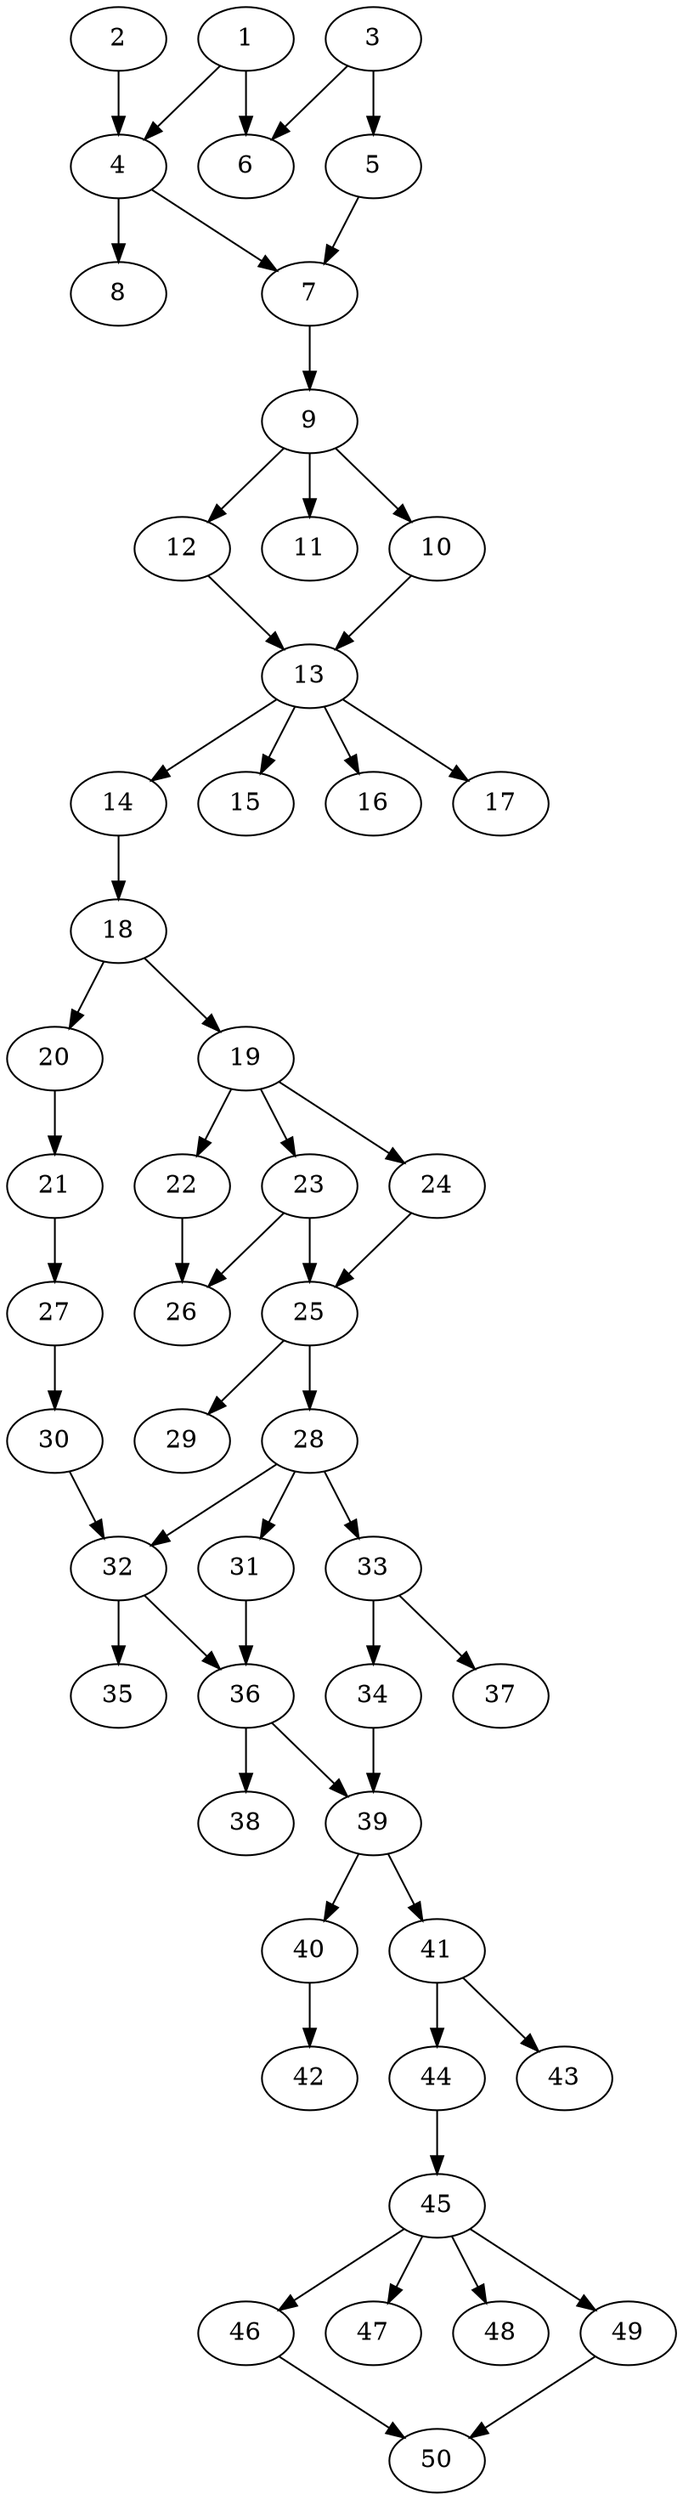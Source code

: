 // DAG automatically generated by daggen at Thu Oct  3 14:07:57 2019
// ./daggen --dot -n 50 --ccr 0.4 --fat 0.3 --regular 0.5 --density 0.5 --mindata 5242880 --maxdata 52428800 
digraph G {
  1 [size="129134080", alpha="0.19", expect_size="51653632"] 
  1 -> 4 [size ="51653632"]
  1 -> 6 [size ="51653632"]
  2 [size="68764160", alpha="0.18", expect_size="27505664"] 
  2 -> 4 [size ="27505664"]
  3 [size="77946880", alpha="0.10", expect_size="31178752"] 
  3 -> 5 [size ="31178752"]
  3 -> 6 [size ="31178752"]
  4 [size="45324800", alpha="0.05", expect_size="18129920"] 
  4 -> 7 [size ="18129920"]
  4 -> 8 [size ="18129920"]
  5 [size="118965760", alpha="0.06", expect_size="47586304"] 
  5 -> 7 [size ="47586304"]
  6 [size="78673920", alpha="0.06", expect_size="31469568"] 
  7 [size="80750080", alpha="0.03", expect_size="32300032"] 
  7 -> 9 [size ="32300032"]
  8 [size="54999040", alpha="0.18", expect_size="21999616"] 
  9 [size="36567040", alpha="0.05", expect_size="14626816"] 
  9 -> 10 [size ="14626816"]
  9 -> 11 [size ="14626816"]
  9 -> 12 [size ="14626816"]
  10 [size="103052800", alpha="0.03", expect_size="41221120"] 
  10 -> 13 [size ="41221120"]
  11 [size="62208000", alpha="0.16", expect_size="24883200"] 
  12 [size="55733760", alpha="0.14", expect_size="22293504"] 
  12 -> 13 [size ="22293504"]
  13 [size="44582400", alpha="0.19", expect_size="17832960"] 
  13 -> 14 [size ="17832960"]
  13 -> 15 [size ="17832960"]
  13 -> 16 [size ="17832960"]
  13 -> 17 [size ="17832960"]
  14 [size="104742400", alpha="0.16", expect_size="41896960"] 
  14 -> 18 [size ="41896960"]
  15 [size="17169920", alpha="0.00", expect_size="6867968"] 
  16 [size="55234560", alpha="0.07", expect_size="22093824"] 
  17 [size="92270080", alpha="0.01", expect_size="36908032"] 
  18 [size="112384000", alpha="0.11", expect_size="44953600"] 
  18 -> 19 [size ="44953600"]
  18 -> 20 [size ="44953600"]
  19 [size="99891200", alpha="0.06", expect_size="39956480"] 
  19 -> 22 [size ="39956480"]
  19 -> 23 [size ="39956480"]
  19 -> 24 [size ="39956480"]
  20 [size="128552960", alpha="0.03", expect_size="51421184"] 
  20 -> 21 [size ="51421184"]
  21 [size="30351360", alpha="0.01", expect_size="12140544"] 
  21 -> 27 [size ="12140544"]
  22 [size="125783040", alpha="0.07", expect_size="50313216"] 
  22 -> 26 [size ="50313216"]
  23 [size="88878080", alpha="0.05", expect_size="35551232"] 
  23 -> 25 [size ="35551232"]
  23 -> 26 [size ="35551232"]
  24 [size="84067840", alpha="0.08", expect_size="33627136"] 
  24 -> 25 [size ="33627136"]
  25 [size="58826240", alpha="0.09", expect_size="23530496"] 
  25 -> 28 [size ="23530496"]
  25 -> 29 [size ="23530496"]
  26 [size="59816960", alpha="0.02", expect_size="23926784"] 
  27 [size="99778560", alpha="0.05", expect_size="39911424"] 
  27 -> 30 [size ="39911424"]
  28 [size="108198400", alpha="0.16", expect_size="43279360"] 
  28 -> 31 [size ="43279360"]
  28 -> 32 [size ="43279360"]
  28 -> 33 [size ="43279360"]
  29 [size="55216640", alpha="0.11", expect_size="22086656"] 
  30 [size="89075200", alpha="0.01", expect_size="35630080"] 
  30 -> 32 [size ="35630080"]
  31 [size="108874240", alpha="0.19", expect_size="43549696"] 
  31 -> 36 [size ="43549696"]
  32 [size="112680960", alpha="0.05", expect_size="45072384"] 
  32 -> 35 [size ="45072384"]
  32 -> 36 [size ="45072384"]
  33 [size="38184960", alpha="0.16", expect_size="15273984"] 
  33 -> 34 [size ="15273984"]
  33 -> 37 [size ="15273984"]
  34 [size="68198400", alpha="0.02", expect_size="27279360"] 
  34 -> 39 [size ="27279360"]
  35 [size="116968960", alpha="0.10", expect_size="46787584"] 
  36 [size="54430720", alpha="0.04", expect_size="21772288"] 
  36 -> 38 [size ="21772288"]
  36 -> 39 [size ="21772288"]
  37 [size="64117760", alpha="0.12", expect_size="25647104"] 
  38 [size="95705600", alpha="0.16", expect_size="38282240"] 
  39 [size="73126400", alpha="0.15", expect_size="29250560"] 
  39 -> 40 [size ="29250560"]
  39 -> 41 [size ="29250560"]
  40 [size="19842560", alpha="0.14", expect_size="7937024"] 
  40 -> 42 [size ="7937024"]
  41 [size="25797120", alpha="0.16", expect_size="10318848"] 
  41 -> 43 [size ="10318848"]
  41 -> 44 [size ="10318848"]
  42 [size="22126080", alpha="0.17", expect_size="8850432"] 
  43 [size="51463680", alpha="0.11", expect_size="20585472"] 
  44 [size="27312640", alpha="0.16", expect_size="10925056"] 
  44 -> 45 [size ="10925056"]
  45 [size="41318400", alpha="0.10", expect_size="16527360"] 
  45 -> 46 [size ="16527360"]
  45 -> 47 [size ="16527360"]
  45 -> 48 [size ="16527360"]
  45 -> 49 [size ="16527360"]
  46 [size="97538560", alpha="0.11", expect_size="39015424"] 
  46 -> 50 [size ="39015424"]
  47 [size="120135680", alpha="0.07", expect_size="48054272"] 
  48 [size="70312960", alpha="0.20", expect_size="28125184"] 
  49 [size="47347200", alpha="0.19", expect_size="18938880"] 
  49 -> 50 [size ="18938880"]
  50 [size="20060160", alpha="0.11", expect_size="8024064"] 
}
